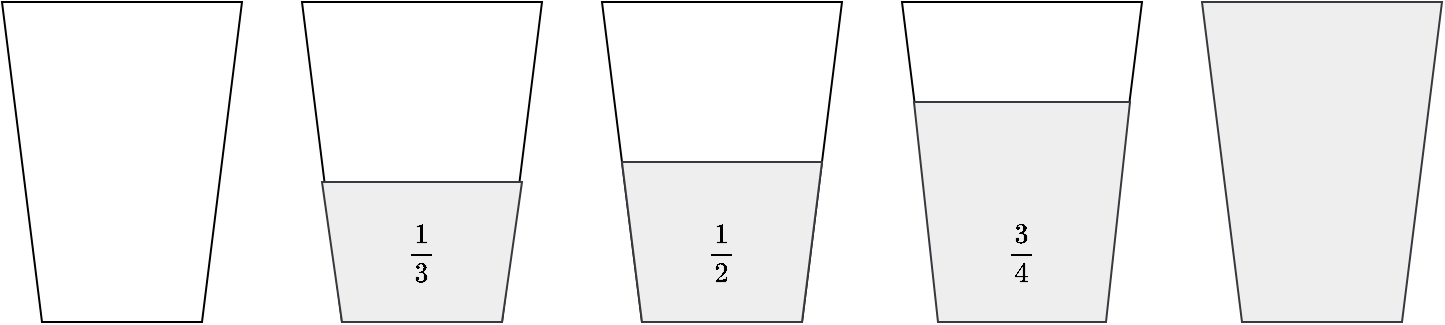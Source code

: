 <mxfile version="22.1.2" type="device">
  <diagram name="cups" id="wT2eMNuc1yAczIeZKwd1">
    <mxGraphModel dx="1026" dy="673" grid="1" gridSize="10" guides="1" tooltips="1" connect="1" arrows="1" fold="1" page="1" pageScale="1" pageWidth="827" pageHeight="1169" math="1" shadow="0">
      <root>
        <mxCell id="0" />
        <mxCell id="1" parent="0" />
        <mxCell id="Bjz-hhU1X5G7KChYBwUP-2" value="" style="shape=trapezoid;perimeter=trapezoidPerimeter;whiteSpace=wrap;html=1;fixedSize=1;rotation=-180;" vertex="1" parent="1">
          <mxGeometry x="210" y="180" width="120" height="160" as="geometry" />
        </mxCell>
        <mxCell id="Bjz-hhU1X5G7KChYBwUP-1" value="" style="shape=trapezoid;perimeter=trapezoidPerimeter;whiteSpace=wrap;html=1;fixedSize=1;rotation=-180;" vertex="1" parent="1">
          <mxGeometry x="60" y="180" width="120" height="160" as="geometry" />
        </mxCell>
        <mxCell id="Bjz-hhU1X5G7KChYBwUP-3" value="" style="shape=trapezoid;perimeter=trapezoidPerimeter;whiteSpace=wrap;html=1;fixedSize=1;rotation=-180;size=10;fillColor=#eeeeee;strokeColor=#36393d;" vertex="1" parent="1">
          <mxGeometry x="220" y="270" width="100" height="70" as="geometry" />
        </mxCell>
        <mxCell id="Bjz-hhU1X5G7KChYBwUP-4" value="$$\frac{1}{3}$$" style="text;html=1;strokeColor=none;fillColor=none;align=center;verticalAlign=middle;whiteSpace=wrap;rounded=0;" vertex="1" parent="1">
          <mxGeometry x="240" y="290" width="60" height="30" as="geometry" />
        </mxCell>
        <mxCell id="Bjz-hhU1X5G7KChYBwUP-5" value="" style="shape=trapezoid;perimeter=trapezoidPerimeter;whiteSpace=wrap;html=1;fixedSize=1;rotation=-180;" vertex="1" parent="1">
          <mxGeometry x="360" y="180" width="120" height="160" as="geometry" />
        </mxCell>
        <mxCell id="Bjz-hhU1X5G7KChYBwUP-6" value="" style="shape=trapezoid;perimeter=trapezoidPerimeter;whiteSpace=wrap;html=1;fixedSize=1;rotation=-180;size=10;fillColor=#eeeeee;strokeColor=#36393d;" vertex="1" parent="1">
          <mxGeometry x="370" y="260" width="100" height="80" as="geometry" />
        </mxCell>
        <mxCell id="Bjz-hhU1X5G7KChYBwUP-7" value="$$\frac{1}{2}$$" style="text;html=1;strokeColor=none;fillColor=none;align=center;verticalAlign=middle;whiteSpace=wrap;rounded=0;" vertex="1" parent="1">
          <mxGeometry x="390" y="290" width="60" height="30" as="geometry" />
        </mxCell>
        <mxCell id="Bjz-hhU1X5G7KChYBwUP-8" value="" style="shape=trapezoid;perimeter=trapezoidPerimeter;whiteSpace=wrap;html=1;fixedSize=1;rotation=-180;" vertex="1" parent="1">
          <mxGeometry x="510" y="180" width="120" height="160" as="geometry" />
        </mxCell>
        <mxCell id="Bjz-hhU1X5G7KChYBwUP-9" value="" style="shape=trapezoid;perimeter=trapezoidPerimeter;whiteSpace=wrap;html=1;fixedSize=1;rotation=-180;size=12;fillColor=#eeeeee;strokeColor=#36393d;" vertex="1" parent="1">
          <mxGeometry x="516" y="230" width="108" height="110" as="geometry" />
        </mxCell>
        <mxCell id="Bjz-hhU1X5G7KChYBwUP-10" value="$$\frac{3}{4}$$" style="text;html=1;strokeColor=none;fillColor=none;align=center;verticalAlign=middle;whiteSpace=wrap;rounded=0;" vertex="1" parent="1">
          <mxGeometry x="540" y="290" width="60" height="30" as="geometry" />
        </mxCell>
        <mxCell id="Bjz-hhU1X5G7KChYBwUP-11" value="" style="shape=trapezoid;perimeter=trapezoidPerimeter;whiteSpace=wrap;html=1;fixedSize=1;rotation=-180;fillColor=#eeeeee;strokeColor=#36393d;" vertex="1" parent="1">
          <mxGeometry x="660" y="180" width="120" height="160" as="geometry" />
        </mxCell>
      </root>
    </mxGraphModel>
  </diagram>
</mxfile>
